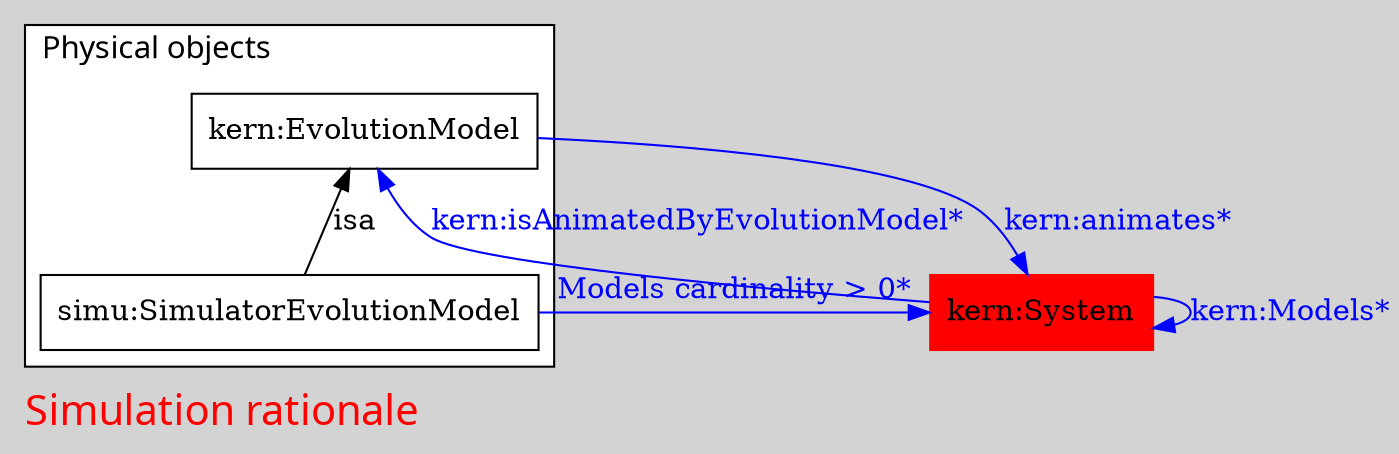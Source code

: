 digraph simulation {
	bgcolor=lightgrey;
	label="Simulation rationale";
	labeljust=left;
	fontname="Arial-Bold";
	fontsize=20;
	fontcolor=red;
	"System" [label="kern:System", shape=box, color=red, style=filled, fontcolor="0.0,0.0,0.0", width="1.2222", height="0.5"];
	subgraph cluster0 {
		bgcolor=white;
		label="Physical objects";
		labeljust=left;
		fontname="Arial-Bold";
		fontsize=15;
		fontcolor=black;
		"EvolutionModel" [label="kern:EvolutionModel", shape=box, color="0.0,0.0,0.0", fontcolor="0.0,0.0,0.0", width="1.9514", height="0.5"];
		"SimulatorEvolutionModel" [label="simu:SimulatorEvolutionModel", shape=box, color="0.0,0.0,0.0", fontcolor="0.0,0.0,0.0",width="2.7778", height="0.5"];
	}	
	"EvolutionModel" -> "System" [style=filled, label="kern:animates*", color="0.6666667,1.0,1.0", fontcolor="0.6666667,1.0,1.0"];
	"System" -> "System" [style=filled, label="kern:Models*", color="0.6666667,1.0,1.0", fontcolor="0.6666667,1.0,1.0"];
	"System" -> "EvolutionModel" [style=filled, label="kern:isAnimatedByEvolutionModel*", color="0.6666667,1.0,1.0", fontcolor="0.6666667,1.0,1.0"];
	"EvolutionModel" -> "SimulatorEvolutionModel" [label=isa, color="0.0,0.0,0.0", fontcolor="0.0,0.0,0.0", dir=back];
	"SimulatorEvolutionModel" -> "System" [style=filled, label="Models cardinality > 0*", color="0.6666667,1.0,1.0", fontcolor="0.6666667,1.0,1.0"];
}